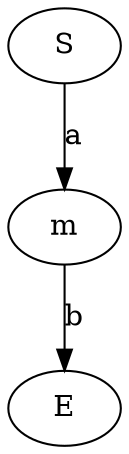 digraph {
    0 [ label = "S" ]
    1 [ label = "E" ]
    2 [ label = "m" ]
    0 -> 2 [ label = "a" ]
    2 -> 1 [ label = "b" ]
}
